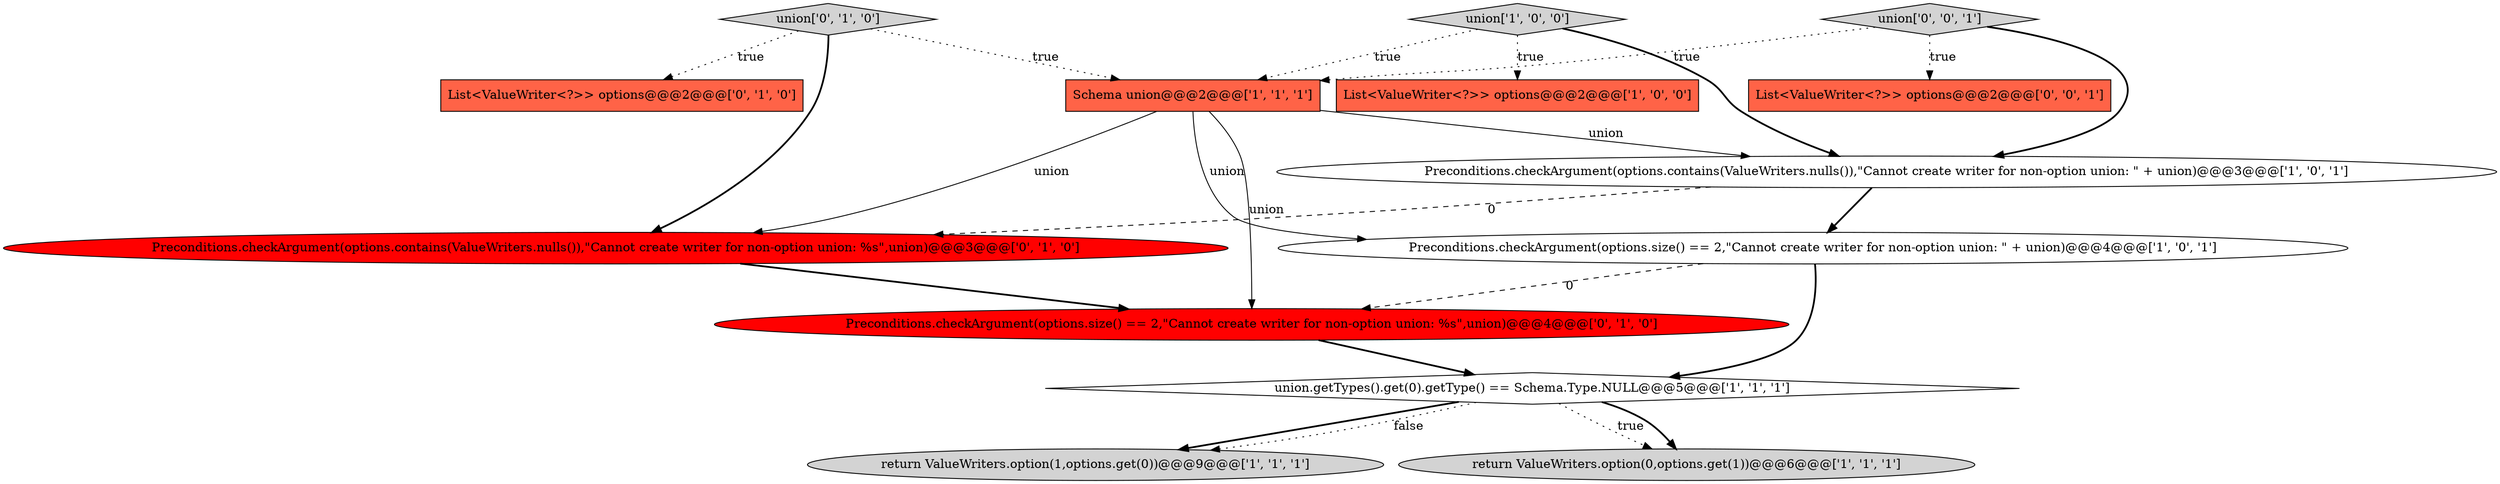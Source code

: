 digraph {
0 [style = filled, label = "Preconditions.checkArgument(options.size() == 2,\"Cannot create writer for non-option union: \" + union)@@@4@@@['1', '0', '1']", fillcolor = white, shape = ellipse image = "AAA0AAABBB1BBB"];
13 [style = filled, label = "List<ValueWriter<?>> options@@@2@@@['0', '0', '1']", fillcolor = tomato, shape = box image = "AAA0AAABBB3BBB"];
2 [style = filled, label = "List<ValueWriter<?>> options@@@2@@@['1', '0', '0']", fillcolor = tomato, shape = box image = "AAA0AAABBB1BBB"];
4 [style = filled, label = "union['1', '0', '0']", fillcolor = lightgray, shape = diamond image = "AAA0AAABBB1BBB"];
8 [style = filled, label = "union['0', '1', '0']", fillcolor = lightgray, shape = diamond image = "AAA0AAABBB2BBB"];
6 [style = filled, label = "union.getTypes().get(0).getType() == Schema.Type.NULL@@@5@@@['1', '1', '1']", fillcolor = white, shape = diamond image = "AAA0AAABBB1BBB"];
12 [style = filled, label = "union['0', '0', '1']", fillcolor = lightgray, shape = diamond image = "AAA0AAABBB3BBB"];
9 [style = filled, label = "List<ValueWriter<?>> options@@@2@@@['0', '1', '0']", fillcolor = tomato, shape = box image = "AAA0AAABBB2BBB"];
1 [style = filled, label = "return ValueWriters.option(1,options.get(0))@@@9@@@['1', '1', '1']", fillcolor = lightgray, shape = ellipse image = "AAA0AAABBB1BBB"];
11 [style = filled, label = "Preconditions.checkArgument(options.size() == 2,\"Cannot create writer for non-option union: %s\",union)@@@4@@@['0', '1', '0']", fillcolor = red, shape = ellipse image = "AAA1AAABBB2BBB"];
7 [style = filled, label = "return ValueWriters.option(0,options.get(1))@@@6@@@['1', '1', '1']", fillcolor = lightgray, shape = ellipse image = "AAA0AAABBB1BBB"];
3 [style = filled, label = "Schema union@@@2@@@['1', '1', '1']", fillcolor = tomato, shape = box image = "AAA0AAABBB1BBB"];
5 [style = filled, label = "Preconditions.checkArgument(options.contains(ValueWriters.nulls()),\"Cannot create writer for non-option union: \" + union)@@@3@@@['1', '0', '1']", fillcolor = white, shape = ellipse image = "AAA0AAABBB1BBB"];
10 [style = filled, label = "Preconditions.checkArgument(options.contains(ValueWriters.nulls()),\"Cannot create writer for non-option union: %s\",union)@@@3@@@['0', '1', '0']", fillcolor = red, shape = ellipse image = "AAA1AAABBB2BBB"];
8->10 [style = bold, label=""];
12->3 [style = dotted, label="true"];
12->5 [style = bold, label=""];
0->6 [style = bold, label=""];
11->6 [style = bold, label=""];
3->5 [style = solid, label="union"];
3->10 [style = solid, label="union"];
0->11 [style = dashed, label="0"];
8->3 [style = dotted, label="true"];
6->1 [style = bold, label=""];
3->11 [style = solid, label="union"];
12->13 [style = dotted, label="true"];
4->3 [style = dotted, label="true"];
5->0 [style = bold, label=""];
5->10 [style = dashed, label="0"];
3->0 [style = solid, label="union"];
6->7 [style = dotted, label="true"];
8->9 [style = dotted, label="true"];
6->7 [style = bold, label=""];
4->5 [style = bold, label=""];
6->1 [style = dotted, label="false"];
4->2 [style = dotted, label="true"];
10->11 [style = bold, label=""];
}
